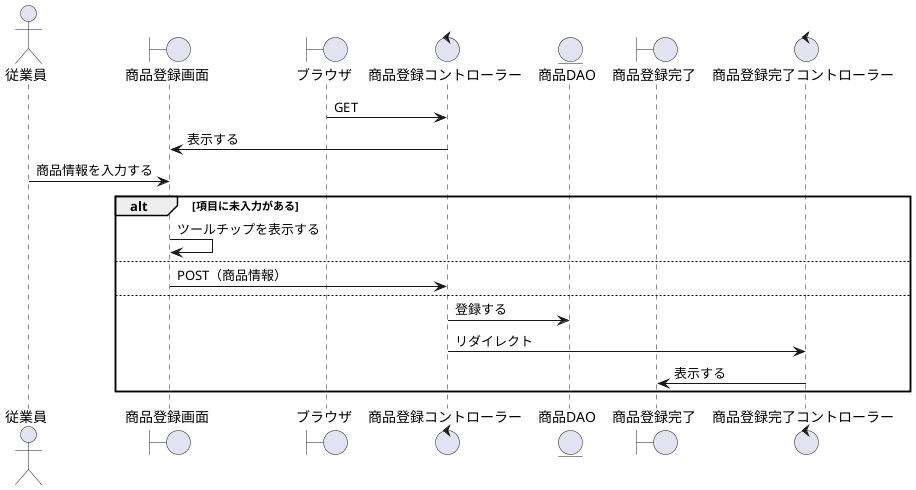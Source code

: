 @startuml syouhin_touroku
actor "従業員" as act
boundary "商品登録画面" as stb
boundary "ブラウザ" as brz

control "商品登録コントローラー" as stc

entity "商品DAO" as product

boundary "商品登録完了" as skb
control "商品登録完了コントローラー" as skc

brz -> stc: GET

stb <- stc: 表示する

act -> stb: 商品情報を入力する

alt 項目に未入力がある
    
    stb -> stb: ツールチップを表示する
else
    stb -> stc: POST（商品情報）

    else
        stc -> product: 登録する

        stc -> skc: リダイレクト
        skb <- skc: 表示する
end
@enduml
